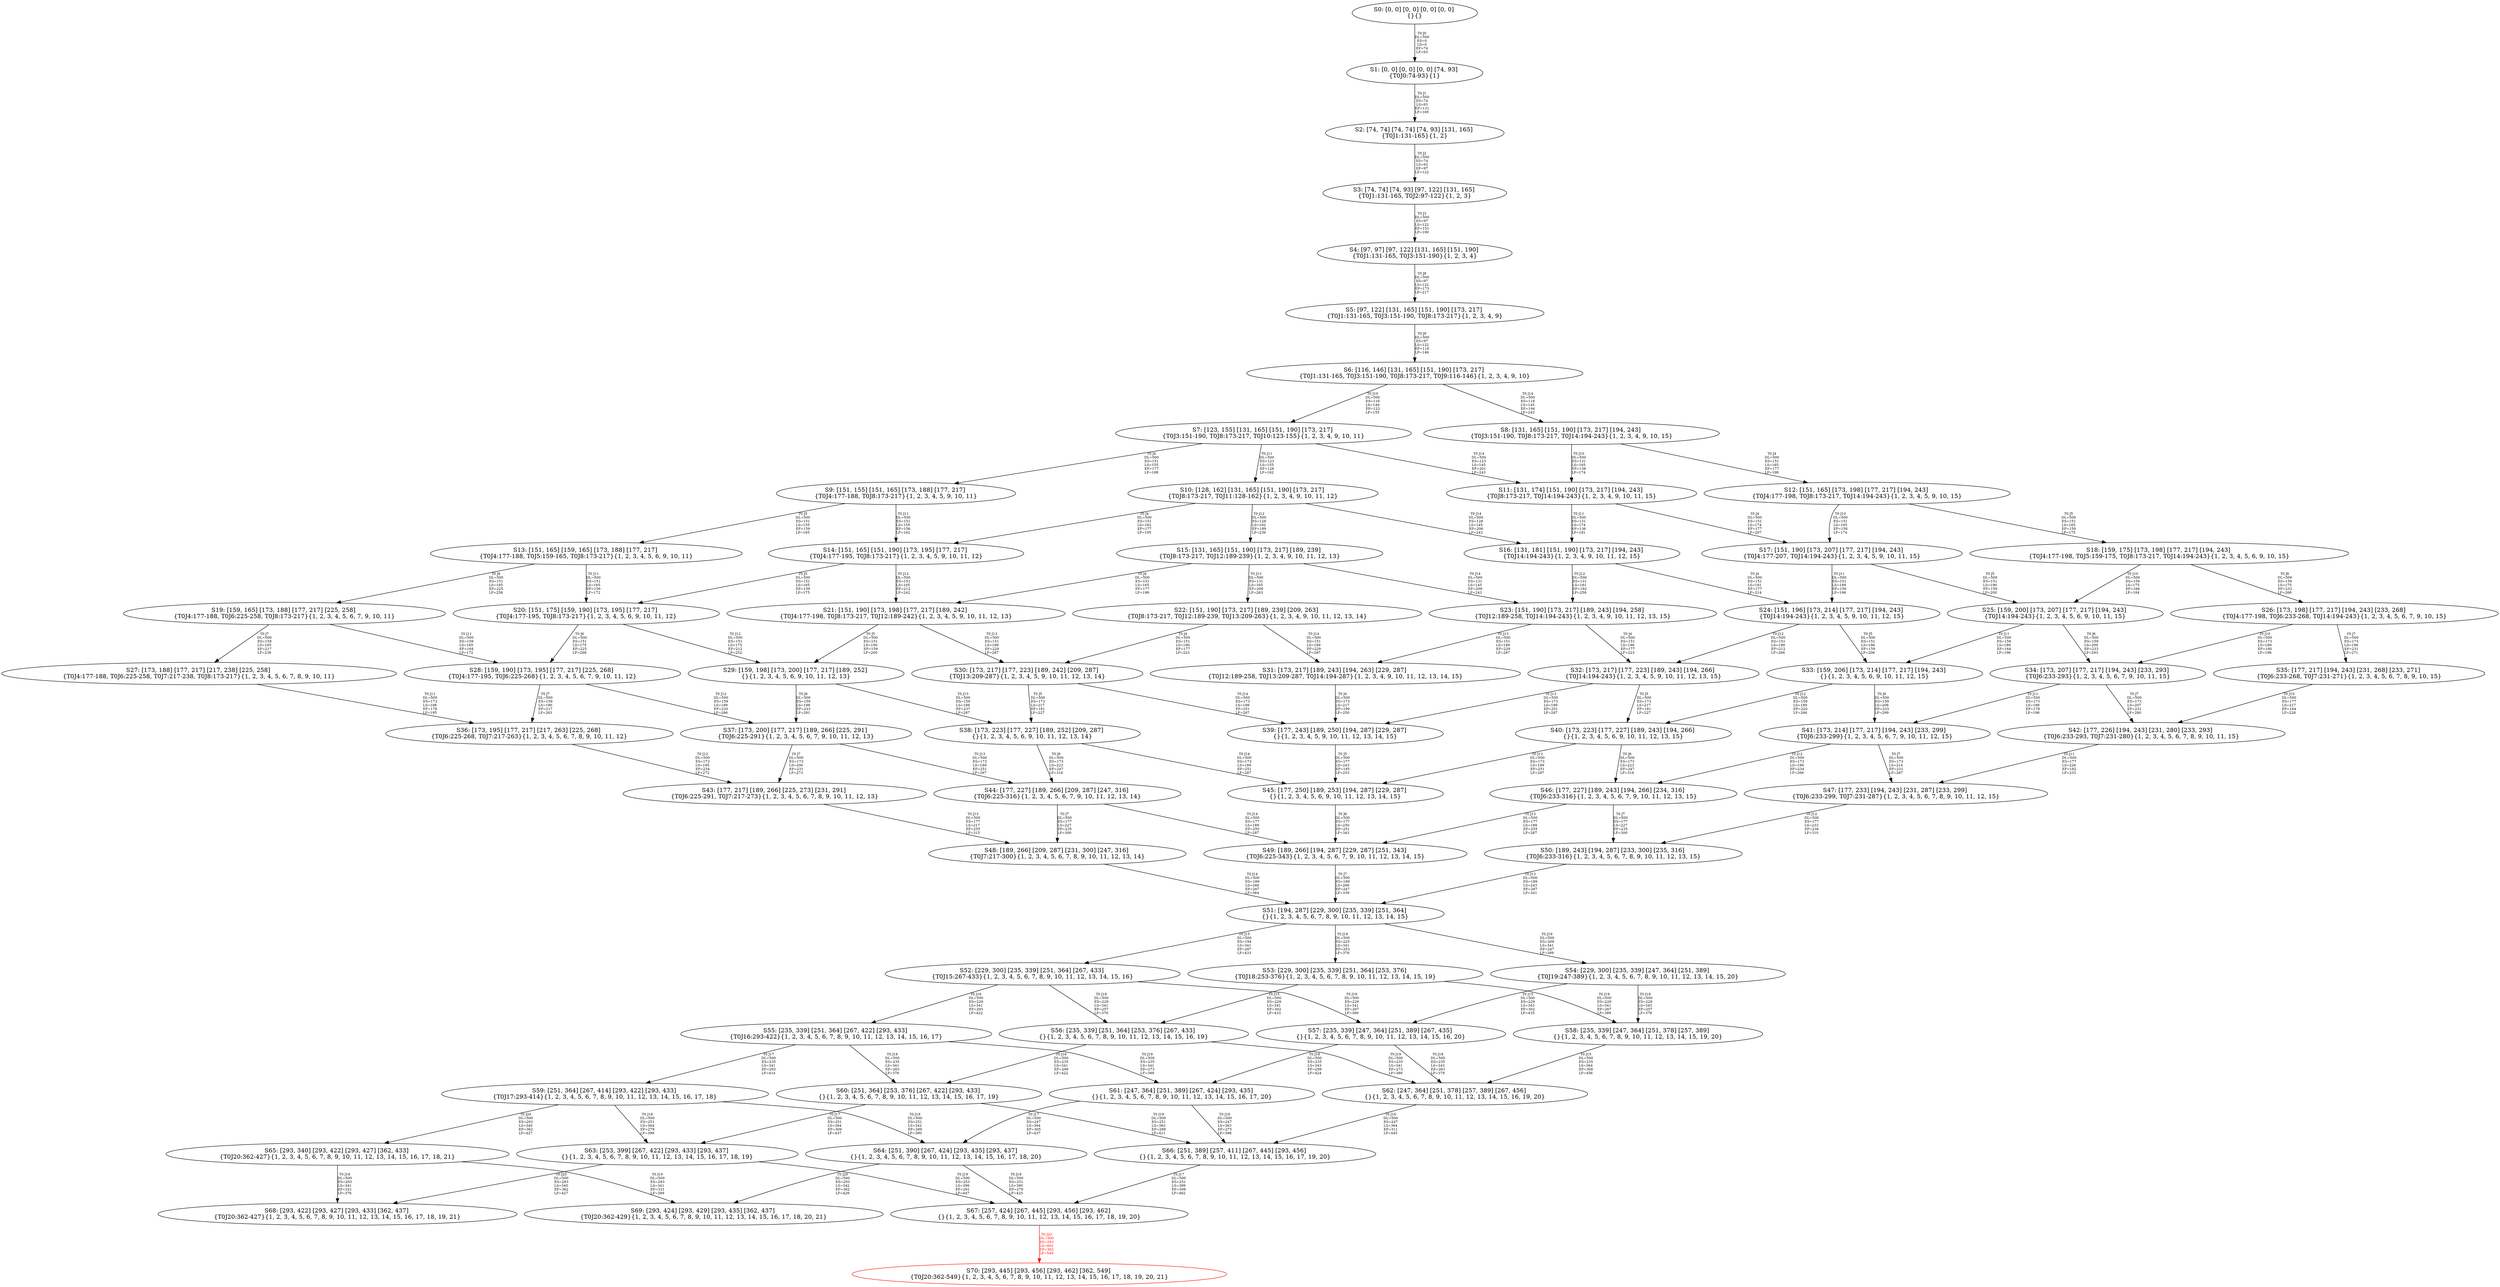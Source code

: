 digraph {
	S0[label="S0: [0, 0] [0, 0] [0, 0] [0, 0] \n{}{}"];
	S1[label="S1: [0, 0] [0, 0] [0, 0] [74, 93] \n{T0J0:74-93}{1}"];
	S2[label="S2: [74, 74] [74, 74] [74, 93] [131, 165] \n{T0J1:131-165}{1, 2}"];
	S3[label="S3: [74, 74] [74, 93] [97, 122] [131, 165] \n{T0J1:131-165, T0J2:97-122}{1, 2, 3}"];
	S4[label="S4: [97, 97] [97, 122] [131, 165] [151, 190] \n{T0J1:131-165, T0J3:151-190}{1, 2, 3, 4}"];
	S5[label="S5: [97, 122] [131, 165] [151, 190] [173, 217] \n{T0J1:131-165, T0J3:151-190, T0J8:173-217}{1, 2, 3, 4, 9}"];
	S6[label="S6: [116, 146] [131, 165] [151, 190] [173, 217] \n{T0J1:131-165, T0J3:151-190, T0J8:173-217, T0J9:116-146}{1, 2, 3, 4, 9, 10}"];
	S7[label="S7: [123, 155] [131, 165] [151, 190] [173, 217] \n{T0J3:151-190, T0J8:173-217, T0J10:123-155}{1, 2, 3, 4, 9, 10, 11}"];
	S8[label="S8: [131, 165] [151, 190] [173, 217] [194, 243] \n{T0J3:151-190, T0J8:173-217, T0J14:194-243}{1, 2, 3, 4, 9, 10, 15}"];
	S9[label="S9: [151, 155] [151, 165] [173, 188] [177, 217] \n{T0J4:177-188, T0J8:173-217}{1, 2, 3, 4, 5, 9, 10, 11}"];
	S10[label="S10: [128, 162] [131, 165] [151, 190] [173, 217] \n{T0J8:173-217, T0J11:128-162}{1, 2, 3, 4, 9, 10, 11, 12}"];
	S11[label="S11: [131, 174] [151, 190] [173, 217] [194, 243] \n{T0J8:173-217, T0J14:194-243}{1, 2, 3, 4, 9, 10, 11, 15}"];
	S12[label="S12: [151, 165] [173, 198] [177, 217] [194, 243] \n{T0J4:177-198, T0J8:173-217, T0J14:194-243}{1, 2, 3, 4, 5, 9, 10, 15}"];
	S13[label="S13: [151, 165] [159, 165] [173, 188] [177, 217] \n{T0J4:177-188, T0J5:159-165, T0J8:173-217}{1, 2, 3, 4, 5, 6, 9, 10, 11}"];
	S14[label="S14: [151, 165] [151, 190] [173, 195] [177, 217] \n{T0J4:177-195, T0J8:173-217}{1, 2, 3, 4, 5, 9, 10, 11, 12}"];
	S15[label="S15: [131, 165] [151, 190] [173, 217] [189, 239] \n{T0J8:173-217, T0J12:189-239}{1, 2, 3, 4, 9, 10, 11, 12, 13}"];
	S16[label="S16: [131, 181] [151, 190] [173, 217] [194, 243] \n{T0J14:194-243}{1, 2, 3, 4, 9, 10, 11, 12, 15}"];
	S17[label="S17: [151, 190] [173, 207] [177, 217] [194, 243] \n{T0J4:177-207, T0J14:194-243}{1, 2, 3, 4, 5, 9, 10, 11, 15}"];
	S18[label="S18: [159, 175] [173, 198] [177, 217] [194, 243] \n{T0J4:177-198, T0J5:159-175, T0J8:173-217, T0J14:194-243}{1, 2, 3, 4, 5, 6, 9, 10, 15}"];
	S19[label="S19: [159, 165] [173, 188] [177, 217] [225, 258] \n{T0J4:177-188, T0J6:225-258, T0J8:173-217}{1, 2, 3, 4, 5, 6, 7, 9, 10, 11}"];
	S20[label="S20: [151, 175] [159, 190] [173, 195] [177, 217] \n{T0J4:177-195, T0J8:173-217}{1, 2, 3, 4, 5, 6, 9, 10, 11, 12}"];
	S21[label="S21: [151, 190] [173, 198] [177, 217] [189, 242] \n{T0J4:177-198, T0J8:173-217, T0J12:189-242}{1, 2, 3, 4, 5, 9, 10, 11, 12, 13}"];
	S22[label="S22: [151, 190] [173, 217] [189, 239] [209, 263] \n{T0J8:173-217, T0J12:189-239, T0J13:209-263}{1, 2, 3, 4, 9, 10, 11, 12, 13, 14}"];
	S23[label="S23: [151, 190] [173, 217] [189, 243] [194, 258] \n{T0J12:189-258, T0J14:194-243}{1, 2, 3, 4, 9, 10, 11, 12, 13, 15}"];
	S24[label="S24: [151, 196] [173, 214] [177, 217] [194, 243] \n{T0J14:194-243}{1, 2, 3, 4, 5, 9, 10, 11, 12, 15}"];
	S25[label="S25: [159, 200] [173, 207] [177, 217] [194, 243] \n{T0J14:194-243}{1, 2, 3, 4, 5, 6, 9, 10, 11, 15}"];
	S26[label="S26: [173, 198] [177, 217] [194, 243] [233, 268] \n{T0J4:177-198, T0J6:233-268, T0J14:194-243}{1, 2, 3, 4, 5, 6, 7, 9, 10, 15}"];
	S27[label="S27: [173, 188] [177, 217] [217, 238] [225, 258] \n{T0J4:177-188, T0J6:225-258, T0J7:217-238, T0J8:173-217}{1, 2, 3, 4, 5, 6, 7, 8, 9, 10, 11}"];
	S28[label="S28: [159, 190] [173, 195] [177, 217] [225, 268] \n{T0J4:177-195, T0J6:225-268}{1, 2, 3, 4, 5, 6, 7, 9, 10, 11, 12}"];
	S29[label="S29: [159, 198] [173, 200] [177, 217] [189, 252] \n{}{1, 2, 3, 4, 5, 6, 9, 10, 11, 12, 13}"];
	S30[label="S30: [173, 217] [177, 223] [189, 242] [209, 287] \n{T0J13:209-287}{1, 2, 3, 4, 5, 9, 10, 11, 12, 13, 14}"];
	S31[label="S31: [173, 217] [189, 243] [194, 263] [229, 287] \n{T0J12:189-258, T0J13:209-287, T0J14:194-287}{1, 2, 3, 4, 9, 10, 11, 12, 13, 14, 15}"];
	S32[label="S32: [173, 217] [177, 223] [189, 243] [194, 266] \n{T0J14:194-243}{1, 2, 3, 4, 5, 9, 10, 11, 12, 13, 15}"];
	S33[label="S33: [159, 206] [173, 214] [177, 217] [194, 243] \n{}{1, 2, 3, 4, 5, 6, 9, 10, 11, 12, 15}"];
	S34[label="S34: [173, 207] [177, 217] [194, 243] [233, 293] \n{T0J6:233-293}{1, 2, 3, 4, 5, 6, 7, 9, 10, 11, 15}"];
	S35[label="S35: [177, 217] [194, 243] [231, 268] [233, 271] \n{T0J6:233-268, T0J7:231-271}{1, 2, 3, 4, 5, 6, 7, 8, 9, 10, 15}"];
	S36[label="S36: [173, 195] [177, 217] [217, 263] [225, 268] \n{T0J6:225-268, T0J7:217-263}{1, 2, 3, 4, 5, 6, 7, 8, 9, 10, 11, 12}"];
	S37[label="S37: [173, 200] [177, 217] [189, 266] [225, 291] \n{T0J6:225-291}{1, 2, 3, 4, 5, 6, 7, 9, 10, 11, 12, 13}"];
	S38[label="S38: [173, 223] [177, 227] [189, 252] [209, 287] \n{}{1, 2, 3, 4, 5, 6, 9, 10, 11, 12, 13, 14}"];
	S39[label="S39: [177, 243] [189, 250] [194, 287] [229, 287] \n{}{1, 2, 3, 4, 5, 9, 10, 11, 12, 13, 14, 15}"];
	S40[label="S40: [173, 223] [177, 227] [189, 243] [194, 266] \n{}{1, 2, 3, 4, 5, 6, 9, 10, 11, 12, 13, 15}"];
	S41[label="S41: [173, 214] [177, 217] [194, 243] [233, 299] \n{T0J6:233-299}{1, 2, 3, 4, 5, 6, 7, 9, 10, 11, 12, 15}"];
	S42[label="S42: [177, 226] [194, 243] [231, 280] [233, 293] \n{T0J6:233-293, T0J7:231-280}{1, 2, 3, 4, 5, 6, 7, 8, 9, 10, 11, 15}"];
	S43[label="S43: [177, 217] [189, 266] [225, 273] [231, 291] \n{T0J6:225-291, T0J7:217-273}{1, 2, 3, 4, 5, 6, 7, 8, 9, 10, 11, 12, 13}"];
	S44[label="S44: [177, 227] [189, 266] [209, 287] [247, 316] \n{T0J6:225-316}{1, 2, 3, 4, 5, 6, 7, 9, 10, 11, 12, 13, 14}"];
	S45[label="S45: [177, 250] [189, 253] [194, 287] [229, 287] \n{}{1, 2, 3, 4, 5, 6, 9, 10, 11, 12, 13, 14, 15}"];
	S46[label="S46: [177, 227] [189, 243] [194, 266] [234, 316] \n{T0J6:233-316}{1, 2, 3, 4, 5, 6, 7, 9, 10, 11, 12, 13, 15}"];
	S47[label="S47: [177, 233] [194, 243] [231, 287] [233, 299] \n{T0J6:233-299, T0J7:231-287}{1, 2, 3, 4, 5, 6, 7, 8, 9, 10, 11, 12, 15}"];
	S48[label="S48: [189, 266] [209, 287] [231, 300] [247, 316] \n{T0J7:217-300}{1, 2, 3, 4, 5, 6, 7, 8, 9, 10, 11, 12, 13, 14}"];
	S49[label="S49: [189, 266] [194, 287] [229, 287] [251, 343] \n{T0J6:225-343}{1, 2, 3, 4, 5, 6, 7, 9, 10, 11, 12, 13, 14, 15}"];
	S50[label="S50: [189, 243] [194, 287] [233, 300] [235, 316] \n{T0J6:233-316}{1, 2, 3, 4, 5, 6, 7, 8, 9, 10, 11, 12, 13, 15}"];
	S51[label="S51: [194, 287] [229, 300] [235, 339] [251, 364] \n{}{1, 2, 3, 4, 5, 6, 7, 8, 9, 10, 11, 12, 13, 14, 15}"];
	S52[label="S52: [229, 300] [235, 339] [251, 364] [267, 433] \n{T0J15:267-433}{1, 2, 3, 4, 5, 6, 7, 8, 9, 10, 11, 12, 13, 14, 15, 16}"];
	S53[label="S53: [229, 300] [235, 339] [251, 364] [253, 376] \n{T0J18:253-376}{1, 2, 3, 4, 5, 6, 7, 8, 9, 10, 11, 12, 13, 14, 15, 19}"];
	S54[label="S54: [229, 300] [235, 339] [247, 364] [251, 389] \n{T0J19:247-389}{1, 2, 3, 4, 5, 6, 7, 8, 9, 10, 11, 12, 13, 14, 15, 20}"];
	S55[label="S55: [235, 339] [251, 364] [267, 422] [293, 433] \n{T0J16:293-422}{1, 2, 3, 4, 5, 6, 7, 8, 9, 10, 11, 12, 13, 14, 15, 16, 17}"];
	S56[label="S56: [235, 339] [251, 364] [253, 376] [267, 433] \n{}{1, 2, 3, 4, 5, 6, 7, 8, 9, 10, 11, 12, 13, 14, 15, 16, 19}"];
	S57[label="S57: [235, 339] [247, 364] [251, 389] [267, 435] \n{}{1, 2, 3, 4, 5, 6, 7, 8, 9, 10, 11, 12, 13, 14, 15, 16, 20}"];
	S58[label="S58: [235, 339] [247, 364] [251, 378] [257, 389] \n{}{1, 2, 3, 4, 5, 6, 7, 8, 9, 10, 11, 12, 13, 14, 15, 19, 20}"];
	S59[label="S59: [251, 364] [267, 414] [293, 422] [293, 433] \n{T0J17:293-414}{1, 2, 3, 4, 5, 6, 7, 8, 9, 10, 11, 12, 13, 14, 15, 16, 17, 18}"];
	S60[label="S60: [251, 364] [253, 376] [267, 422] [293, 433] \n{}{1, 2, 3, 4, 5, 6, 7, 8, 9, 10, 11, 12, 13, 14, 15, 16, 17, 19}"];
	S61[label="S61: [247, 364] [251, 389] [267, 424] [293, 435] \n{}{1, 2, 3, 4, 5, 6, 7, 8, 9, 10, 11, 12, 13, 14, 15, 16, 17, 20}"];
	S62[label="S62: [247, 364] [251, 378] [257, 389] [267, 456] \n{}{1, 2, 3, 4, 5, 6, 7, 8, 9, 10, 11, 12, 13, 14, 15, 16, 19, 20}"];
	S63[label="S63: [253, 399] [267, 422] [293, 433] [293, 437] \n{}{1, 2, 3, 4, 5, 6, 7, 8, 9, 10, 11, 12, 13, 14, 15, 16, 17, 18, 19}"];
	S64[label="S64: [251, 390] [267, 424] [293, 435] [293, 437] \n{}{1, 2, 3, 4, 5, 6, 7, 8, 9, 10, 11, 12, 13, 14, 15, 16, 17, 18, 20}"];
	S65[label="S65: [293, 340] [293, 422] [293, 427] [362, 433] \n{T0J20:362-427}{1, 2, 3, 4, 5, 6, 7, 8, 9, 10, 11, 12, 13, 14, 15, 16, 17, 18, 21}"];
	S66[label="S66: [251, 389] [257, 411] [267, 445] [293, 456] \n{}{1, 2, 3, 4, 5, 6, 7, 8, 9, 10, 11, 12, 13, 14, 15, 16, 17, 19, 20}"];
	S67[label="S67: [257, 424] [267, 445] [293, 456] [293, 462] \n{}{1, 2, 3, 4, 5, 6, 7, 8, 9, 10, 11, 12, 13, 14, 15, 16, 17, 18, 19, 20}"];
	S68[label="S68: [293, 422] [293, 427] [293, 433] [362, 437] \n{T0J20:362-427}{1, 2, 3, 4, 5, 6, 7, 8, 9, 10, 11, 12, 13, 14, 15, 16, 17, 18, 19, 21}"];
	S69[label="S69: [293, 424] [293, 429] [293, 435] [362, 437] \n{T0J20:362-429}{1, 2, 3, 4, 5, 6, 7, 8, 9, 10, 11, 12, 13, 14, 15, 16, 17, 18, 20, 21}"];
	S70[label="S70: [293, 445] [293, 456] [293, 462] [362, 549] \n{T0J20:362-549}{1, 2, 3, 4, 5, 6, 7, 8, 9, 10, 11, 12, 13, 14, 15, 16, 17, 18, 19, 20, 21}"];
	S0 -> S1[label="T0 J0\nDL=500\nES=0\nLS=0\nEF=74\nLF=93",fontsize=8];
	S1 -> S2[label="T0 J1\nDL=500\nES=74\nLS=93\nEF=131\nLF=165",fontsize=8];
	S2 -> S3[label="T0 J2\nDL=500\nES=74\nLS=93\nEF=97\nLF=122",fontsize=8];
	S3 -> S4[label="T0 J3\nDL=500\nES=97\nLS=122\nEF=151\nLF=190",fontsize=8];
	S4 -> S5[label="T0 J8\nDL=500\nES=97\nLS=122\nEF=173\nLF=217",fontsize=8];
	S5 -> S6[label="T0 J9\nDL=500\nES=97\nLS=122\nEF=116\nLF=146",fontsize=8];
	S6 -> S7[label="T0 J10\nDL=500\nES=116\nLS=146\nEF=123\nLF=155",fontsize=8];
	S6 -> S8[label="T0 J14\nDL=500\nES=116\nLS=145\nEF=194\nLF=243",fontsize=8];
	S7 -> S9[label="T0 J4\nDL=500\nES=151\nLS=155\nEF=177\nLF=188",fontsize=8];
	S7 -> S10[label="T0 J11\nDL=500\nES=123\nLS=155\nEF=128\nLF=162",fontsize=8];
	S7 -> S11[label="T0 J14\nDL=500\nES=123\nLS=145\nEF=201\nLF=243",fontsize=8];
	S8 -> S12[label="T0 J4\nDL=500\nES=151\nLS=165\nEF=177\nLF=198",fontsize=8];
	S8 -> S11[label="T0 J10\nDL=500\nES=131\nLS=165\nEF=138\nLF=174",fontsize=8];
	S9 -> S13[label="T0 J5\nDL=500\nES=151\nLS=155\nEF=159\nLF=165",fontsize=8];
	S9 -> S14[label="T0 J11\nDL=500\nES=151\nLS=155\nEF=156\nLF=162",fontsize=8];
	S10 -> S14[label="T0 J4\nDL=500\nES=151\nLS=162\nEF=177\nLF=195",fontsize=8];
	S10 -> S15[label="T0 J12\nDL=500\nES=128\nLS=162\nEF=189\nLF=239",fontsize=8];
	S10 -> S16[label="T0 J14\nDL=500\nES=128\nLS=145\nEF=206\nLF=243",fontsize=8];
	S11 -> S17[label="T0 J4\nDL=500\nES=151\nLS=174\nEF=177\nLF=207",fontsize=8];
	S11 -> S16[label="T0 J11\nDL=500\nES=131\nLS=174\nEF=136\nLF=181",fontsize=8];
	S12 -> S18[label="T0 J5\nDL=500\nES=151\nLS=165\nEF=159\nLF=175",fontsize=8];
	S12 -> S17[label="T0 J10\nDL=500\nES=151\nLS=165\nEF=158\nLF=174",fontsize=8];
	S13 -> S19[label="T0 J6\nDL=500\nES=151\nLS=165\nEF=225\nLF=258",fontsize=8];
	S13 -> S20[label="T0 J11\nDL=500\nES=151\nLS=165\nEF=156\nLF=172",fontsize=8];
	S14 -> S20[label="T0 J5\nDL=500\nES=151\nLS=165\nEF=159\nLF=175",fontsize=8];
	S14 -> S21[label="T0 J12\nDL=500\nES=151\nLS=165\nEF=212\nLF=242",fontsize=8];
	S15 -> S21[label="T0 J4\nDL=500\nES=151\nLS=165\nEF=177\nLF=198",fontsize=8];
	S15 -> S22[label="T0 J13\nDL=500\nES=131\nLS=165\nEF=209\nLF=263",fontsize=8];
	S15 -> S23[label="T0 J14\nDL=500\nES=131\nLS=145\nEF=209\nLF=243",fontsize=8];
	S16 -> S24[label="T0 J4\nDL=500\nES=151\nLS=181\nEF=177\nLF=214",fontsize=8];
	S16 -> S23[label="T0 J12\nDL=500\nES=131\nLS=181\nEF=192\nLF=258",fontsize=8];
	S17 -> S25[label="T0 J5\nDL=500\nES=151\nLS=190\nEF=159\nLF=200",fontsize=8];
	S17 -> S24[label="T0 J11\nDL=500\nES=151\nLS=189\nEF=156\nLF=196",fontsize=8];
	S18 -> S26[label="T0 J6\nDL=500\nES=159\nLS=175\nEF=233\nLF=268",fontsize=8];
	S18 -> S25[label="T0 J10\nDL=500\nES=159\nLS=175\nEF=166\nLF=184",fontsize=8];
	S19 -> S27[label="T0 J7\nDL=500\nES=159\nLS=165\nEF=217\nLF=238",fontsize=8];
	S19 -> S28[label="T0 J11\nDL=500\nES=159\nLS=165\nEF=164\nLF=172",fontsize=8];
	S20 -> S28[label="T0 J6\nDL=500\nES=151\nLS=175\nEF=225\nLF=268",fontsize=8];
	S20 -> S29[label="T0 J12\nDL=500\nES=151\nLS=175\nEF=212\nLF=252",fontsize=8];
	S21 -> S29[label="T0 J5\nDL=500\nES=151\nLS=190\nEF=159\nLF=200",fontsize=8];
	S21 -> S30[label="T0 J13\nDL=500\nES=151\nLS=189\nEF=229\nLF=287",fontsize=8];
	S22 -> S30[label="T0 J4\nDL=500\nES=151\nLS=190\nEF=177\nLF=223",fontsize=8];
	S22 -> S31[label="T0 J14\nDL=500\nES=151\nLS=189\nEF=229\nLF=287",fontsize=8];
	S23 -> S32[label="T0 J4\nDL=500\nES=151\nLS=190\nEF=177\nLF=223",fontsize=8];
	S23 -> S31[label="T0 J13\nDL=500\nES=151\nLS=189\nEF=229\nLF=287",fontsize=8];
	S24 -> S33[label="T0 J5\nDL=500\nES=151\nLS=196\nEF=159\nLF=206",fontsize=8];
	S24 -> S32[label="T0 J12\nDL=500\nES=151\nLS=189\nEF=212\nLF=266",fontsize=8];
	S25 -> S34[label="T0 J6\nDL=500\nES=159\nLS=200\nEF=233\nLF=293",fontsize=8];
	S25 -> S33[label="T0 J11\nDL=500\nES=159\nLS=189\nEF=164\nLF=196",fontsize=8];
	S26 -> S35[label="T0 J7\nDL=500\nES=173\nLS=198\nEF=231\nLF=271",fontsize=8];
	S26 -> S34[label="T0 J10\nDL=500\nES=173\nLS=189\nEF=180\nLF=198",fontsize=8];
	S27 -> S36[label="T0 J11\nDL=500\nES=173\nLS=188\nEF=178\nLF=195",fontsize=8];
	S28 -> S36[label="T0 J7\nDL=500\nES=159\nLS=190\nEF=217\nLF=263",fontsize=8];
	S28 -> S37[label="T0 J12\nDL=500\nES=159\nLS=189\nEF=220\nLF=266",fontsize=8];
	S29 -> S37[label="T0 J6\nDL=500\nES=159\nLS=198\nEF=233\nLF=291",fontsize=8];
	S29 -> S38[label="T0 J13\nDL=500\nES=159\nLS=189\nEF=237\nLF=287",fontsize=8];
	S30 -> S38[label="T0 J5\nDL=500\nES=173\nLS=217\nEF=181\nLF=227",fontsize=8];
	S30 -> S39[label="T0 J14\nDL=500\nES=173\nLS=189\nEF=251\nLF=287",fontsize=8];
	S31 -> S39[label="T0 J4\nDL=500\nES=173\nLS=217\nEF=199\nLF=250",fontsize=8];
	S32 -> S40[label="T0 J5\nDL=500\nES=173\nLS=217\nEF=181\nLF=227",fontsize=8];
	S32 -> S39[label="T0 J13\nDL=500\nES=173\nLS=189\nEF=251\nLF=287",fontsize=8];
	S33 -> S41[label="T0 J6\nDL=500\nES=159\nLS=206\nEF=233\nLF=299",fontsize=8];
	S33 -> S40[label="T0 J12\nDL=500\nES=159\nLS=189\nEF=220\nLF=266",fontsize=8];
	S34 -> S42[label="T0 J7\nDL=500\nES=173\nLS=207\nEF=231\nLF=280",fontsize=8];
	S34 -> S41[label="T0 J11\nDL=500\nES=173\nLS=189\nEF=178\nLF=196",fontsize=8];
	S35 -> S42[label="T0 J10\nDL=500\nES=177\nLS=217\nEF=184\nLF=226",fontsize=8];
	S36 -> S43[label="T0 J12\nDL=500\nES=173\nLS=195\nEF=234\nLF=272",fontsize=8];
	S37 -> S43[label="T0 J7\nDL=500\nES=173\nLS=200\nEF=231\nLF=273",fontsize=8];
	S37 -> S44[label="T0 J13\nDL=500\nES=173\nLS=189\nEF=251\nLF=287",fontsize=8];
	S38 -> S44[label="T0 J6\nDL=500\nES=173\nLS=223\nEF=247\nLF=316",fontsize=8];
	S38 -> S45[label="T0 J14\nDL=500\nES=173\nLS=189\nEF=251\nLF=287",fontsize=8];
	S39 -> S45[label="T0 J5\nDL=500\nES=177\nLS=243\nEF=185\nLF=253",fontsize=8];
	S40 -> S46[label="T0 J6\nDL=500\nES=173\nLS=223\nEF=247\nLF=316",fontsize=8];
	S40 -> S45[label="T0 J13\nDL=500\nES=173\nLS=189\nEF=251\nLF=287",fontsize=8];
	S41 -> S47[label="T0 J7\nDL=500\nES=173\nLS=214\nEF=231\nLF=287",fontsize=8];
	S41 -> S46[label="T0 J12\nDL=500\nES=173\nLS=189\nEF=234\nLF=266",fontsize=8];
	S42 -> S47[label="T0 J11\nDL=500\nES=177\nLS=226\nEF=182\nLF=233",fontsize=8];
	S43 -> S48[label="T0 J13\nDL=500\nES=177\nLS=217\nEF=255\nLF=315",fontsize=8];
	S44 -> S48[label="T0 J7\nDL=500\nES=177\nLS=227\nEF=235\nLF=300",fontsize=8];
	S44 -> S49[label="T0 J14\nDL=500\nES=177\nLS=189\nEF=255\nLF=287",fontsize=8];
	S45 -> S49[label="T0 J6\nDL=500\nES=177\nLS=250\nEF=251\nLF=343",fontsize=8];
	S46 -> S50[label="T0 J7\nDL=500\nES=177\nLS=227\nEF=235\nLF=300",fontsize=8];
	S46 -> S49[label="T0 J13\nDL=500\nES=177\nLS=189\nEF=255\nLF=287",fontsize=8];
	S47 -> S50[label="T0 J12\nDL=500\nES=177\nLS=233\nEF=238\nLF=310",fontsize=8];
	S48 -> S51[label="T0 J14\nDL=500\nES=189\nLS=266\nEF=267\nLF=364",fontsize=8];
	S49 -> S51[label="T0 J7\nDL=500\nES=189\nLS=266\nEF=247\nLF=339",fontsize=8];
	S50 -> S51[label="T0 J13\nDL=500\nES=189\nLS=243\nEF=267\nLF=341",fontsize=8];
	S51 -> S52[label="T0 J15\nDL=500\nES=194\nLS=341\nEF=267\nLF=433",fontsize=8];
	S51 -> S53[label="T0 J18\nDL=500\nES=225\nLS=341\nEF=253\nLF=376",fontsize=8];
	S51 -> S54[label="T0 J19\nDL=500\nES=209\nLS=341\nEF=247\nLF=389",fontsize=8];
	S52 -> S55[label="T0 J16\nDL=500\nES=229\nLS=341\nEF=293\nLF=422",fontsize=8];
	S52 -> S56[label="T0 J18\nDL=500\nES=229\nLS=341\nEF=257\nLF=376",fontsize=8];
	S52 -> S57[label="T0 J19\nDL=500\nES=229\nLS=341\nEF=267\nLF=389",fontsize=8];
	S53 -> S56[label="T0 J15\nDL=500\nES=229\nLS=341\nEF=302\nLF=433",fontsize=8];
	S53 -> S58[label="T0 J19\nDL=500\nES=229\nLS=341\nEF=267\nLF=389",fontsize=8];
	S54 -> S57[label="T0 J15\nDL=500\nES=229\nLS=343\nEF=302\nLF=435",fontsize=8];
	S54 -> S58[label="T0 J18\nDL=500\nES=229\nLS=343\nEF=257\nLF=378",fontsize=8];
	S55 -> S59[label="T0 J17\nDL=500\nES=235\nLS=341\nEF=293\nLF=414",fontsize=8];
	S55 -> S60[label="T0 J18\nDL=500\nES=235\nLS=341\nEF=263\nLF=376",fontsize=8];
	S55 -> S61[label="T0 J19\nDL=500\nES=235\nLS=341\nEF=273\nLF=389",fontsize=8];
	S56 -> S60[label="T0 J16\nDL=500\nES=235\nLS=341\nEF=299\nLF=422",fontsize=8];
	S56 -> S62[label="T0 J19\nDL=500\nES=235\nLS=341\nEF=273\nLF=389",fontsize=8];
	S57 -> S61[label="T0 J16\nDL=500\nES=235\nLS=343\nEF=299\nLF=424",fontsize=8];
	S57 -> S62[label="T0 J18\nDL=500\nES=235\nLS=343\nEF=263\nLF=378",fontsize=8];
	S58 -> S62[label="T0 J15\nDL=500\nES=235\nLS=364\nEF=308\nLF=456",fontsize=8];
	S59 -> S63[label="T0 J18\nDL=500\nES=251\nLS=364\nEF=279\nLF=399",fontsize=8];
	S59 -> S64[label="T0 J19\nDL=500\nES=251\nLS=342\nEF=289\nLF=390",fontsize=8];
	S59 -> S65[label="T0 J20\nDL=500\nES=293\nLS=340\nEF=362\nLF=427",fontsize=8];
	S60 -> S63[label="T0 J17\nDL=500\nES=251\nLS=364\nEF=309\nLF=437",fontsize=8];
	S60 -> S66[label="T0 J19\nDL=500\nES=251\nLS=363\nEF=289\nLF=411",fontsize=8];
	S61 -> S64[label="T0 J17\nDL=500\nES=247\nLS=364\nEF=305\nLF=437",fontsize=8];
	S61 -> S66[label="T0 J18\nDL=500\nES=247\nLS=363\nEF=275\nLF=398",fontsize=8];
	S62 -> S66[label="T0 J16\nDL=500\nES=247\nLS=364\nEF=311\nLF=445",fontsize=8];
	S63 -> S67[label="T0 J19\nDL=500\nES=253\nLS=399\nEF=291\nLF=447",fontsize=8];
	S63 -> S68[label="T0 J20\nDL=500\nES=293\nLS=340\nEF=362\nLF=427",fontsize=8];
	S64 -> S67[label="T0 J18\nDL=500\nES=251\nLS=390\nEF=279\nLF=425",fontsize=8];
	S64 -> S69[label="T0 J20\nDL=500\nES=293\nLS=342\nEF=362\nLF=429",fontsize=8];
	S65 -> S68[label="T0 J18\nDL=500\nES=293\nLS=341\nEF=321\nLF=376",fontsize=8];
	S65 -> S69[label="T0 J19\nDL=500\nES=293\nLS=341\nEF=331\nLF=389",fontsize=8];
	S66 -> S67[label="T0 J17\nDL=500\nES=251\nLS=389\nEF=309\nLF=462",fontsize=8];
	S67 -> S70[label="T0 J20\nDL=500\nES=293\nLS=462\nEF=362\nLF=549",color=Red,fontcolor=Red,fontsize=8];
S70[color=Red];
}
